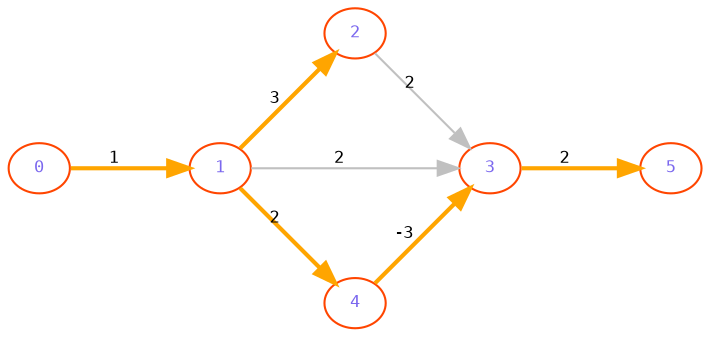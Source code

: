digraph felicidad {
	graph [layout=circo]
	node [color=orangered fontcolor=mediumslateblue fontname=monospace fontsize=8 height=0.1 width=0.1]
	edge [color=gray fontname=monospace fontsize=8]
	0 -> 1 [label=1 color=orange dir=forward penwidth=2]
	1 -> 2 [label=3 color=orange dir=forward penwidth=2]
	4 -> 3 [label=-3 color=orange dir=forward penwidth=2]
	1 -> 4 [label=2 color=orange dir=forward penwidth=2]
	3 -> 5 [label=2 color=orange dir=forward penwidth=2]
	1 -> 3 [label=2]
	2 -> 3 [label=2]
}
